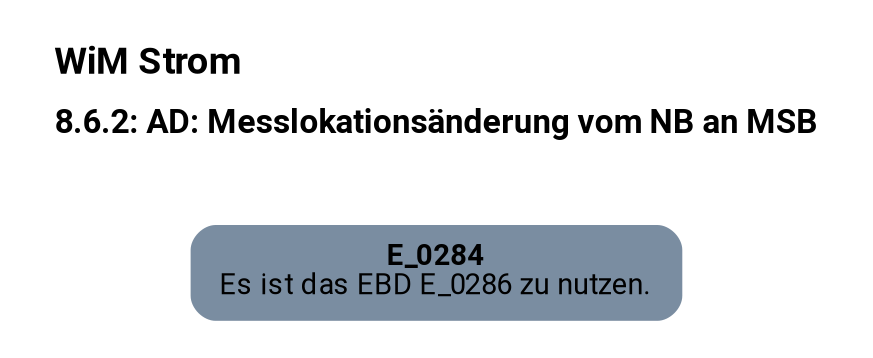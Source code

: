 digraph D {
    labelloc="t";
    label=<<B><FONT POINT-SIZE="18">WiM Strom</FONT></B><BR align="left"/><BR/><B><FONT POINT-SIZE="16">8.6.2: AD: Messlokationsänderung vom NB an MSB</FONT></B><BR align="left"/><BR/><BR/><BR/>>;
    ratio="compress";
    concentrate=true;
    pack=true;
    rankdir=TB;
    packmode="array";
    size="20,20";
    fontsize=12;
    pad=0.25;
    "Empty" [margin="0.2,0.12", shape=box, style="filled,rounded", penwidth=0.0, fillcolor="#7a8da1", label=<<B>E_0284</B><BR align="center"/><FONT>Es ist das EBD E_0286 zu nutzen.</FONT><BR align="center"/>>, fontname="Roboto, sans-serif"];


    bgcolor="transparent";
fontname="Roboto, sans-serif";
}